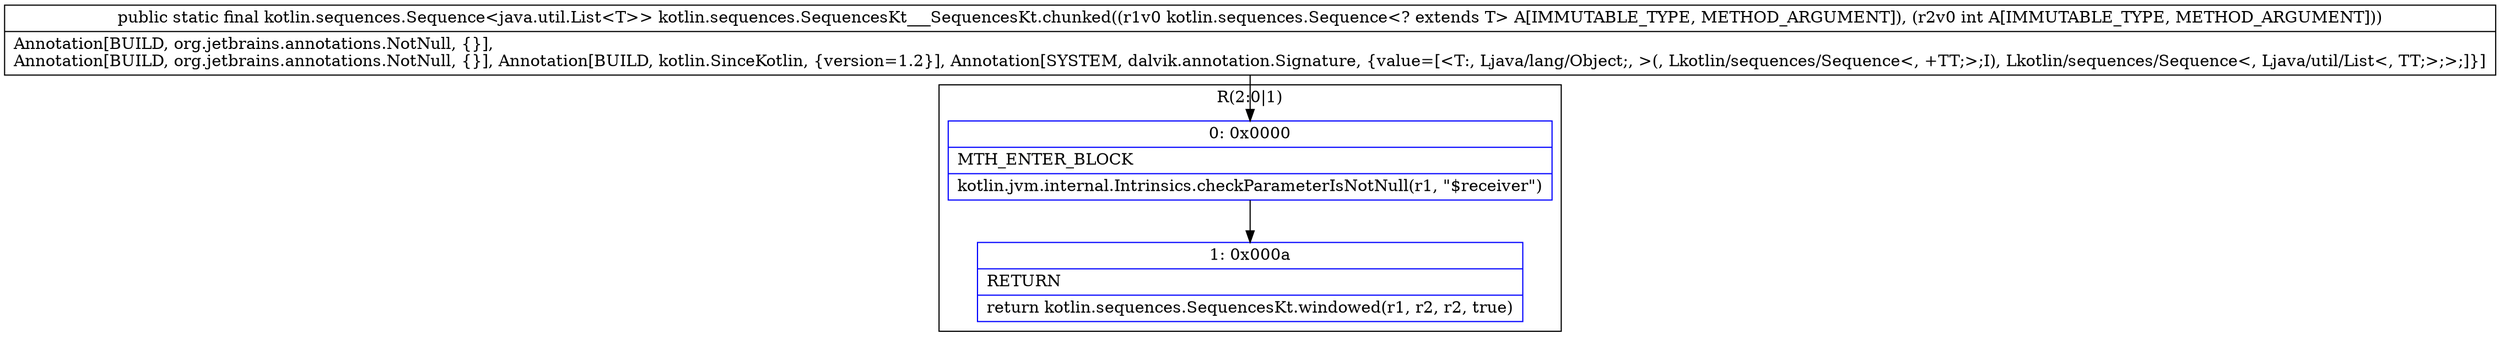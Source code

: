 digraph "CFG forkotlin.sequences.SequencesKt___SequencesKt.chunked(Lkotlin\/sequences\/Sequence;I)Lkotlin\/sequences\/Sequence;" {
subgraph cluster_Region_1163725872 {
label = "R(2:0|1)";
node [shape=record,color=blue];
Node_0 [shape=record,label="{0\:\ 0x0000|MTH_ENTER_BLOCK\l|kotlin.jvm.internal.Intrinsics.checkParameterIsNotNull(r1, \"$receiver\")\l}"];
Node_1 [shape=record,label="{1\:\ 0x000a|RETURN\l|return kotlin.sequences.SequencesKt.windowed(r1, r2, r2, true)\l}"];
}
MethodNode[shape=record,label="{public static final kotlin.sequences.Sequence\<java.util.List\<T\>\> kotlin.sequences.SequencesKt___SequencesKt.chunked((r1v0 kotlin.sequences.Sequence\<? extends T\> A[IMMUTABLE_TYPE, METHOD_ARGUMENT]), (r2v0 int A[IMMUTABLE_TYPE, METHOD_ARGUMENT]))  | Annotation[BUILD, org.jetbrains.annotations.NotNull, \{\}], \lAnnotation[BUILD, org.jetbrains.annotations.NotNull, \{\}], Annotation[BUILD, kotlin.SinceKotlin, \{version=1.2\}], Annotation[SYSTEM, dalvik.annotation.Signature, \{value=[\<T:, Ljava\/lang\/Object;, \>(, Lkotlin\/sequences\/Sequence\<, +TT;\>;I), Lkotlin\/sequences\/Sequence\<, Ljava\/util\/List\<, TT;\>;\>;]\}]\l}"];
MethodNode -> Node_0;
Node_0 -> Node_1;
}

